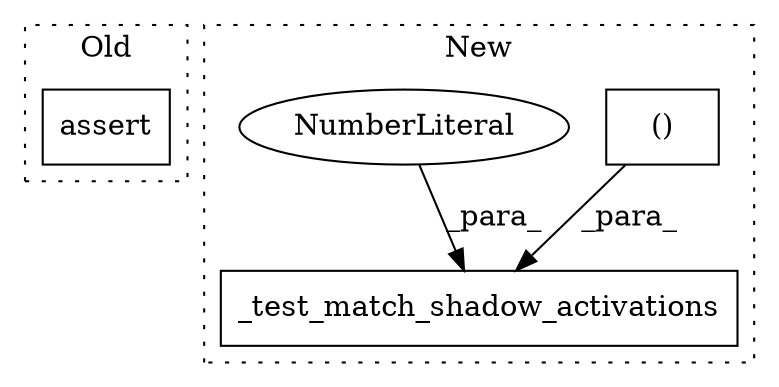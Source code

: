 digraph G {
subgraph cluster0 {
1 [label="assert" a="32" s="40680,40725" l="29,1" shape="box"];
label = "Old";
style="dotted";
}
subgraph cluster1 {
2 [label="_test_match_shadow_activations" a="32" s="40236,40321" l="31,1" shape="box"];
3 [label="()" a="106" s="40274" l="44" shape="box"];
4 [label="NumberLiteral" a="34" s="40320" l="1" shape="ellipse"];
label = "New";
style="dotted";
}
3 -> 2 [label="_para_"];
4 -> 2 [label="_para_"];
}